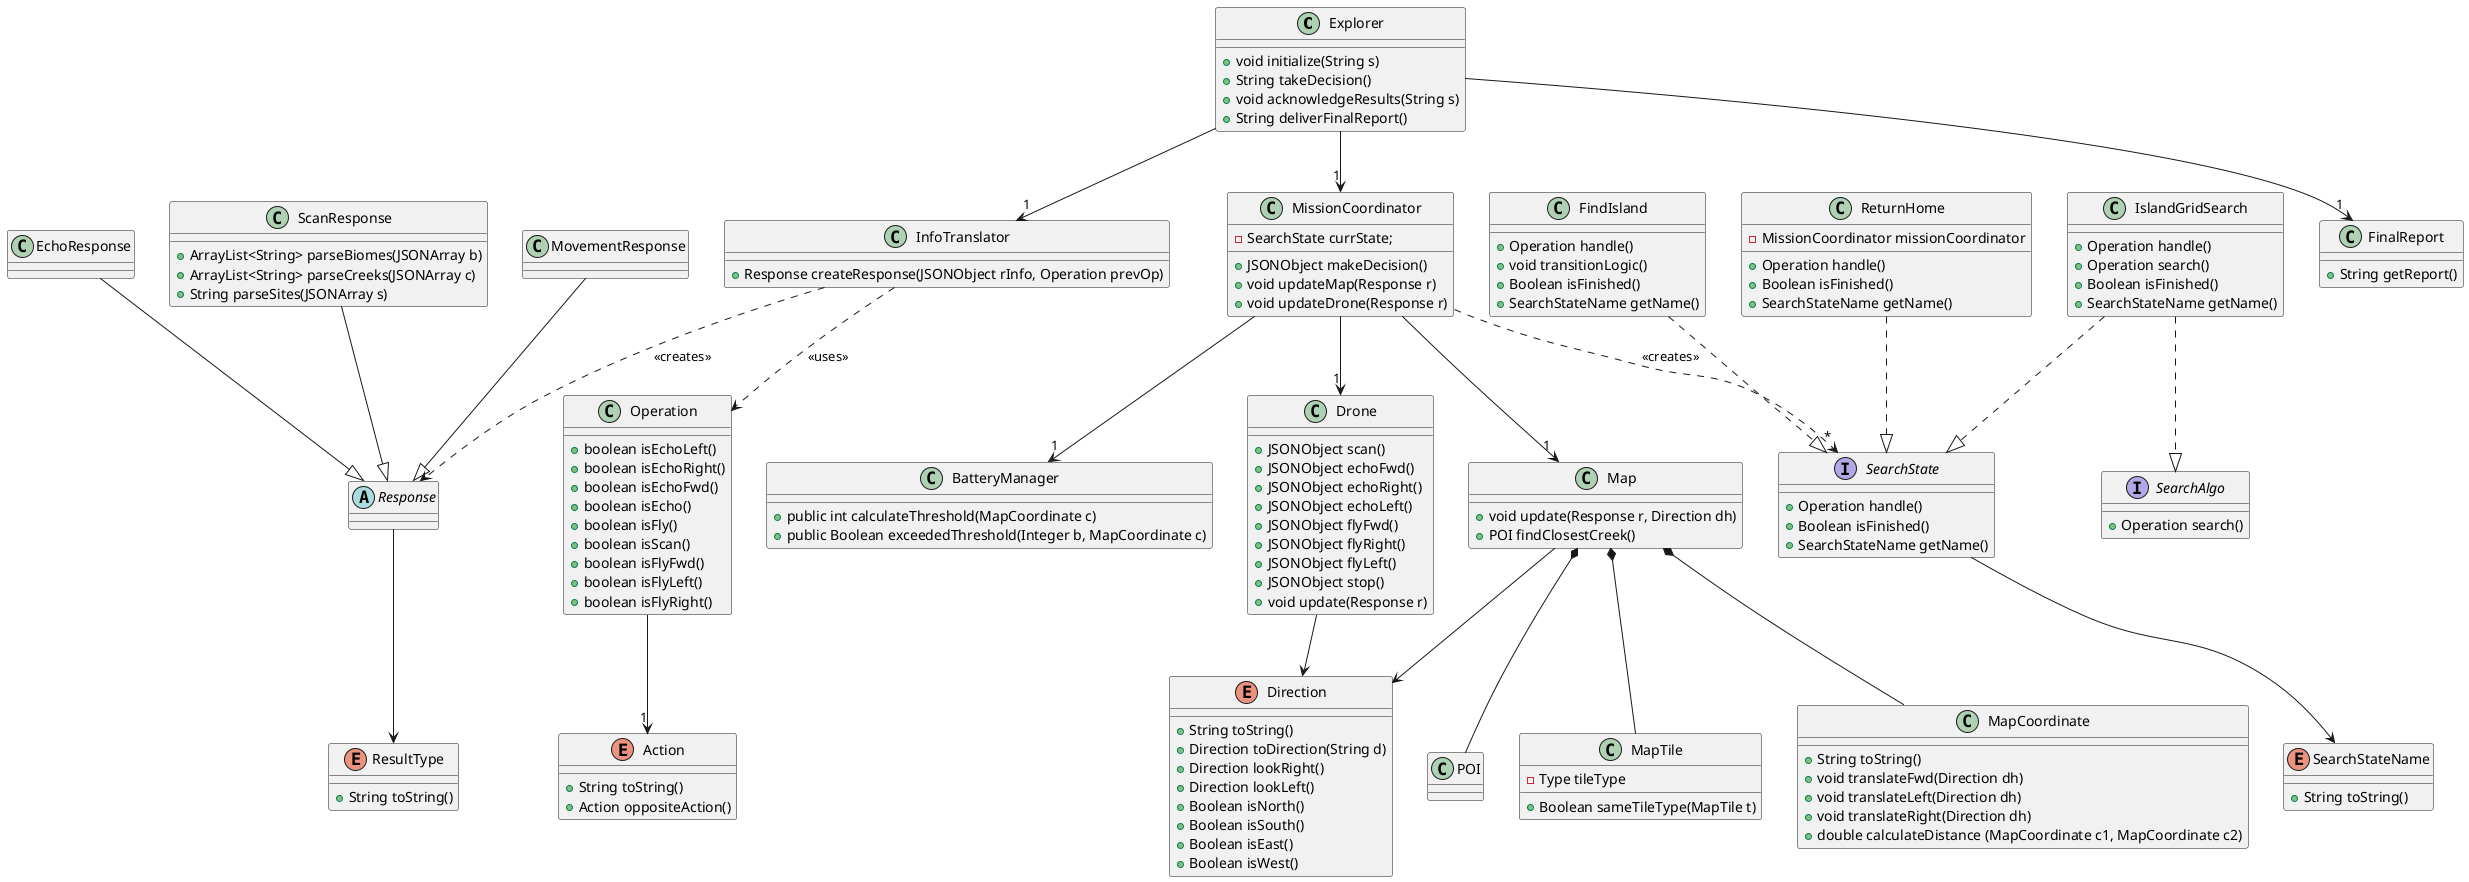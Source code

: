 @startuml

class Explorer {
    +void initialize(String s)
    +String takeDecision()
    +void acknowledgeResults(String s)
    +String deliverFinalReport()
}

class Drone{
    +JSONObject scan()
    +JSONObject echoFwd()
    +JSONObject echoRight()
    +JSONObject echoLeft()
    +JSONObject flyFwd()
    +JSONObject flyRight()
    +JSONObject flyLeft()
    +JSONObject stop()
    +void update(Response r)
}

class Map{
    +void update(Response r, Direction dh)
    +POI findClosestCreek()
}

class MapTile{
    -Type tileType
    +Boolean sameTileType(MapTile t)
}

class MapCoordinate{
    +String toString()
    +void translateFwd(Direction dh)
    +void translateLeft(Direction dh)
    +void translateRight(Direction dh)
    +double calculateDistance (MapCoordinate c1, MapCoordinate c2)
}

class POI{}

enum Direction{
    +String toString()
    +Direction toDirection(String d)
    +Direction lookRight()
    +Direction lookLeft()
    +Boolean isNorth()
    +Boolean isSouth()
    +Boolean isEast()
    +Boolean isWest()
}

class InfoTranslator{
    +Response createResponse(JSONObject rInfo, Operation prevOp)
}

class MissionCoordinator{
    -SearchState currState;
    +JSONObject makeDecision()
    +void updateMap(Response r)
    +void updateDrone(Response r)
}

abstract class Response{}

class EchoResponse{}

class ScanResponse{
    +ArrayList<String> parseBiomes(JSONArray b)
    +ArrayList<String> parseCreeks(JSONArray c)
    +String parseSites(JSONArray s)
}

class MovementResponse{}

enum ResultType{
    +String toString()
}

Interface SearchState{
    +Operation handle()
    +Boolean isFinished()
    +SearchStateName getName()
}

enum SearchStateName{
    +String toString()
}

Interface SearchAlgo{
    +Operation search()
}

class FindIsland{
    +Operation handle()
    +void transitionLogic()
    +Boolean isFinished()
    +SearchStateName getName()
}

class IslandGridSearch{
    +Operation handle()
    +Operation search()
    +Boolean isFinished()
    +SearchStateName getName()
}

class ReturnHome{
    -MissionCoordinator missionCoordinator
    +Operation handle()
    +Boolean isFinished()
    +SearchStateName getName()
}

class BatteryManager{
    +public int calculateThreshold(MapCoordinate c)
    +public Boolean exceededThreshold(Integer b, MapCoordinate c)
}

class Operation{
    +boolean isEchoLeft()
    +boolean isEchoRight()
    +boolean isEchoFwd()
    +boolean isEcho()
    +boolean isFly()
    +boolean isScan()
    +boolean isFlyFwd()
    +boolean isFlyLeft()
    +boolean isFlyRight()
}

enum Action{
    +String toString()
    +Action oppositeAction()
}

class FinalReport{
    +String getReport()
}

Explorer --> "1" InfoTranslator
Explorer --> "1" MissionCoordinator
Explorer --> "1" FinalReport

MissionCoordinator --> "1" "Drone"
MissionCoordinator --> "1" "Map"
MissionCoordinator ..> "*" SearchState : <<creates>>
MissionCoordinator --> "1" BatteryManager

FindIsland ..|> SearchState
IslandGridSearch ..|> SearchState
IslandGridSearch ..|> SearchAlgo
ReturnHome ..|> SearchState
SearchState --> SearchStateName

Map *-- MapTile
Map *-- MapCoordinate
Map *-- POI
Map --> Direction

Drone --> Direction

Operation --> "1" Action

EchoResponse --|> Response
ScanResponse --|> Response
MovementResponse --|> Response
Response --> ResultType

InfoTranslator ..> Operation : <<uses>>
InfoTranslator ..> Response : <<creates>>

@enduml